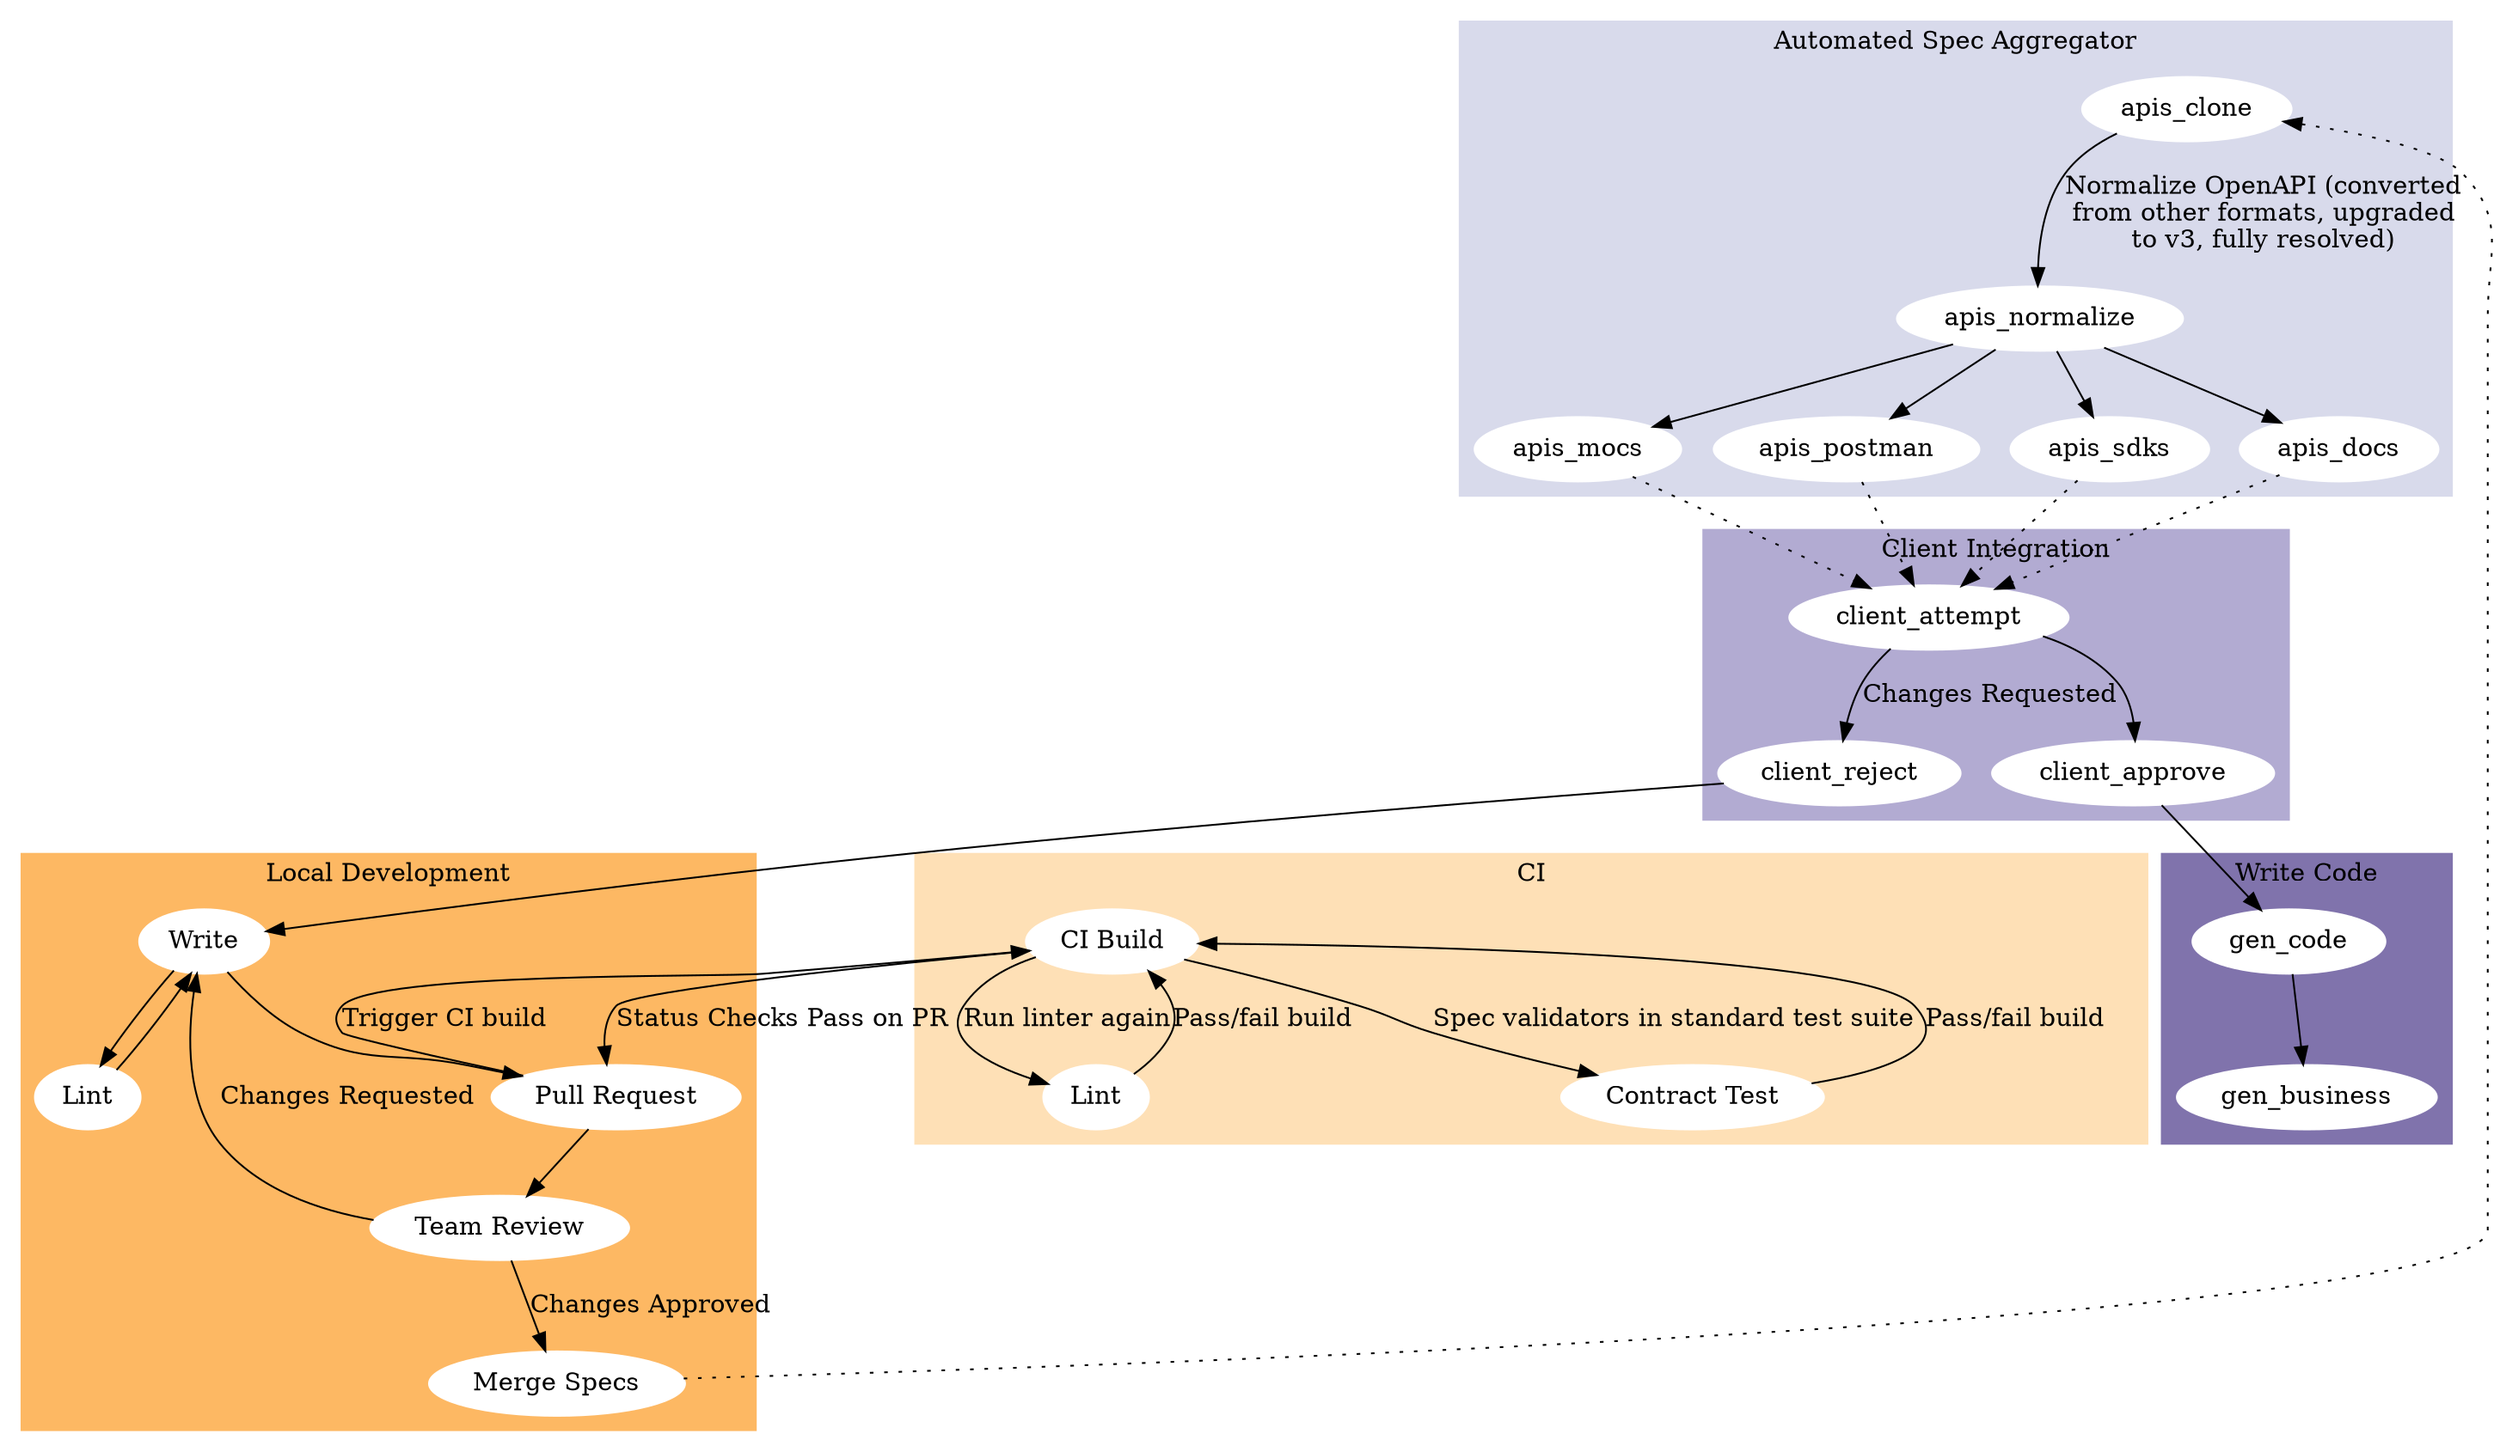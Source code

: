 digraph G {
    compound=true;
    root=cluster0;
    rankdir=TB;
    subgraph cluster0 {
        style=filled;
		color="#fdb863";
		node [style=filled,color=white];
        label = "Local Development";
        
        dev_write [label="Write"];
        dev_lint [label="Lint"];
        dev_pr [label="Pull Request"];
        dev_review [label="Team Review"];
        dev_merge [label="Merge Specs"];

        dev_write -> dev_lint;
        dev_lint -> dev_write;
        
        dev_write -> dev_pr;
        dev_pr -> dev_review;
        
        dev_review -> dev_write [label="Changes Requested"];
        dev_review -> dev_merge [label="Changes Approved"];
    }

    subgraph cluster1 {
        style=filled;
		color="#fee0b6";
		node [style=filled,color=white];
        label = "CI";

        ci_build [label="CI Build"];
        ci_lint [label="Lint"];
        ci_contract_test [label="Contract Test"];

        dev_pr -> ci_build [label="Trigger CI build"]

        ci_build -> ci_lint [label="Run linter again"];
        ci_lint -> ci_build [label="Pass/fail build"];

        ci_build -> ci_contract_test [label="Spec validators in standard test suite"];
        ci_contract_test -> ci_build [label="Pass/fail build"];

        ci_build -> dev_pr [label="Status Checks Pass on PR"]
    }

    subgraph cluster2 {
        style=filled;
		color="#d8daeb";
		node [style=filled,color=white];
        label = "Automated Spec Aggregator";

        dev_merge -> apis_clone [style=dotted]
        apis_clone -> apis_normalize [label="Normalize OpenAPI (converted\nfrom other formats, upgraded\nto v3, fully resolved)"]
        
        apis_normalize -> {apis_docs apis_mocs apis_postman apis_sdks}
     }

    subgraph cluster3 {
        style=filled;
		color="#b2abd2";
		node [style=filled,color=white];
        label = "Client Integration";

        apis_docs -> client_attempt [style=dotted]
        apis_mocs -> client_attempt [style=dotted]
        apis_postman -> client_attempt [style=dotted]
        apis_sdks -> client_attempt [style=dotted]

        client_attempt -> client_reject [label="Changes Requested"];
        client_reject -> dev_write
        
        client_attempt -> client_approve
    }

    subgraph cluster4 {
        style=filled;
		color="#8073ac";
		node [style=filled,color=white];
        label = "Write Code";

        client_approve -> gen_code
        gen_code -> gen_business
    }
}